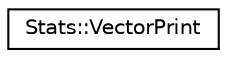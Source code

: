 digraph G
{
  edge [fontname="Helvetica",fontsize="10",labelfontname="Helvetica",labelfontsize="10"];
  node [fontname="Helvetica",fontsize="10",shape=record];
  rankdir=LR;
  Node1 [label="Stats::VectorPrint",height=0.2,width=0.4,color="black", fillcolor="white", style="filled",URL="$structStats_1_1VectorPrint.html"];
}
